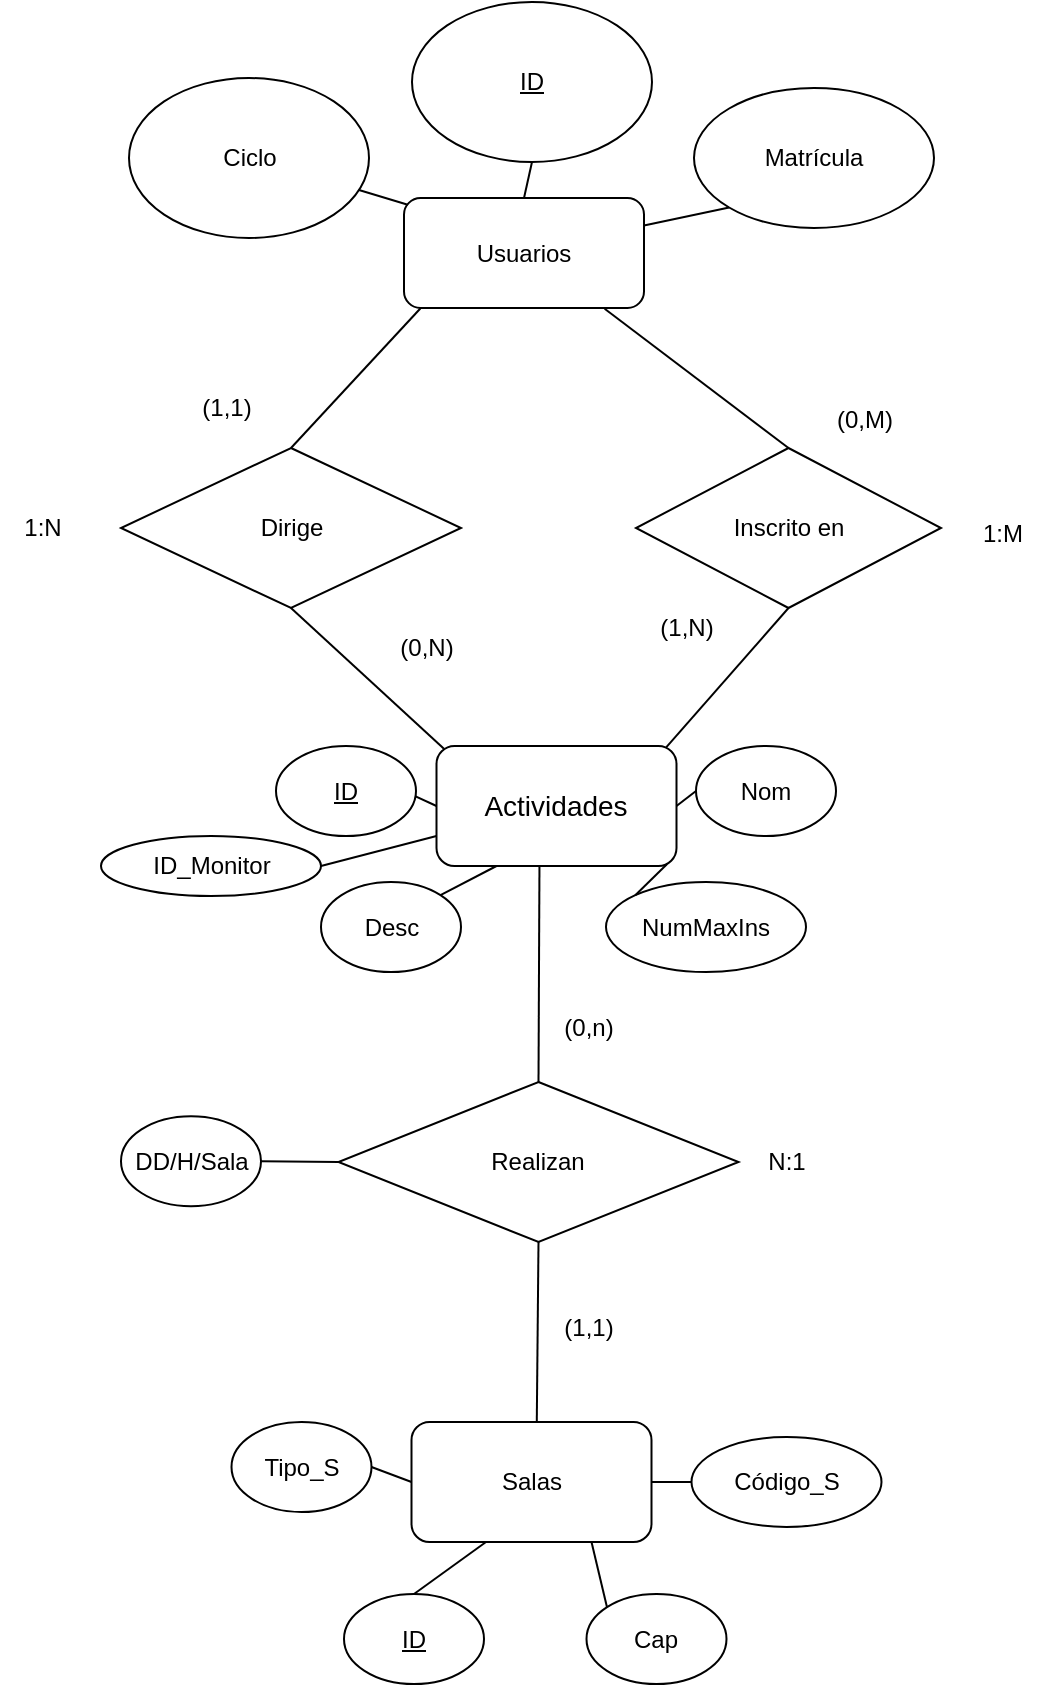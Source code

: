<mxfile version="26.1.3">
  <diagram name="Página-1" id="ral7cxmUA2murKZYN2fO">
    <mxGraphModel grid="1" page="1" gridSize="10" guides="1" tooltips="1" connect="1" arrows="1" fold="1" pageScale="1" pageWidth="827" pageHeight="1169" math="0" shadow="0">
      <root>
        <mxCell id="0" />
        <mxCell id="1" parent="0" />
        <mxCell id="jeG6wxMHg7uKZulIMG_E-2" value="&lt;font&gt;&lt;u&gt;ID&lt;/u&gt;&lt;/font&gt;" style="ellipse;whiteSpace=wrap;html=1;strokeColor=default;" vertex="1" parent="1">
          <mxGeometry x="299" y="1196" width="70" height="45" as="geometry" />
        </mxCell>
        <mxCell id="jeG6wxMHg7uKZulIMG_E-3" value="Código_S" style="ellipse;whiteSpace=wrap;html=1;" vertex="1" parent="1">
          <mxGeometry x="472.75" y="1117.5" width="95" height="45" as="geometry" />
        </mxCell>
        <mxCell id="jeG6wxMHg7uKZulIMG_E-4" value="Tipo_S" style="ellipse;whiteSpace=wrap;html=1;" vertex="1" parent="1">
          <mxGeometry x="242.75" y="1110" width="70" height="45" as="geometry" />
        </mxCell>
        <mxCell id="jeG6wxMHg7uKZulIMG_E-5" value="Cap" style="ellipse;whiteSpace=wrap;html=1;" vertex="1" parent="1">
          <mxGeometry x="420.25" y="1196" width="70" height="45" as="geometry" />
        </mxCell>
        <mxCell id="jeG6wxMHg7uKZulIMG_E-7" value="&lt;u&gt;ID&lt;/u&gt;" style="ellipse;whiteSpace=wrap;html=1;" vertex="1" parent="1">
          <mxGeometry x="265" y="772" width="70" height="45" as="geometry" />
        </mxCell>
        <mxCell id="jeG6wxMHg7uKZulIMG_E-8" value="DD/H/Sala" style="ellipse;whiteSpace=wrap;html=1;" vertex="1" parent="1">
          <mxGeometry x="187.5" y="957.08" width="70" height="45" as="geometry" />
        </mxCell>
        <mxCell id="jeG6wxMHg7uKZulIMG_E-9" value="NumMaxIns" style="ellipse;whiteSpace=wrap;html=1;" vertex="1" parent="1">
          <mxGeometry x="430" y="840" width="100" height="45" as="geometry" />
        </mxCell>
        <mxCell id="jeG6wxMHg7uKZulIMG_E-10" value="Desc" style="ellipse;whiteSpace=wrap;html=1;" vertex="1" parent="1">
          <mxGeometry x="287.5" y="840" width="70" height="45" as="geometry" />
        </mxCell>
        <mxCell id="jeG6wxMHg7uKZulIMG_E-13" value="Nom" style="ellipse;whiteSpace=wrap;html=1;" vertex="1" parent="1">
          <mxGeometry x="475" y="772" width="70" height="45" as="geometry" />
        </mxCell>
        <mxCell id="xQfsUMhxnL9DLXqVLIj6-1" value="Usuarios" style="rounded=1;whiteSpace=wrap;html=1;" vertex="1" parent="1">
          <mxGeometry x="329" y="498" width="120" height="55" as="geometry" />
        </mxCell>
        <mxCell id="xQfsUMhxnL9DLXqVLIj6-2" value="Ciclo" style="ellipse;whiteSpace=wrap;html=1;" vertex="1" parent="1">
          <mxGeometry x="191.5" y="438" width="120" height="80" as="geometry" />
        </mxCell>
        <mxCell id="xQfsUMhxnL9DLXqVLIj6-3" value="Matrícula" style="ellipse;whiteSpace=wrap;html=1;" vertex="1" parent="1">
          <mxGeometry x="474" y="443" width="120" height="70" as="geometry" />
        </mxCell>
        <mxCell id="xQfsUMhxnL9DLXqVLIj6-4" value="&lt;u&gt;ID&lt;/u&gt;" style="ellipse;whiteSpace=wrap;html=1;" vertex="1" parent="1">
          <mxGeometry x="333" y="400" width="120" height="80" as="geometry" />
        </mxCell>
        <mxCell id="GX7gcYCu6-iP_hDTX00v-15" value="Dirige" style="rhombus;whiteSpace=wrap;html=1;" vertex="1" parent="1">
          <mxGeometry x="187.5" y="623" width="170" height="80" as="geometry" />
        </mxCell>
        <mxCell id="GX7gcYCu6-iP_hDTX00v-17" value="Inscrito en" style="rhombus;whiteSpace=wrap;html=1;" vertex="1" parent="1">
          <mxGeometry x="445" y="623" width="152.5" height="80" as="geometry" />
        </mxCell>
        <mxCell id="_sEk2MZ4Kf5niJA4BnFR-5" value="Realizan" style="rhombus;whiteSpace=wrap;html=1;" vertex="1" parent="1">
          <mxGeometry x="296.25" y="940" width="200" height="80" as="geometry" />
        </mxCell>
        <mxCell id="jeG6wxMHg7uKZulIMG_E-6" value="&lt;font style=&quot;font-size: 14px;&quot;&gt;Actividades&lt;/font&gt;" style="rounded=1;whiteSpace=wrap;html=1;" vertex="1" parent="1">
          <mxGeometry x="345.25" y="772" width="120" height="60" as="geometry" />
        </mxCell>
        <mxCell id="jeG6wxMHg7uKZulIMG_E-1" value="Salas" style="rounded=1;whiteSpace=wrap;html=1;" vertex="1" parent="1">
          <mxGeometry x="332.75" y="1110" width="120" height="60" as="geometry" />
        </mxCell>
        <mxCell id="_sEk2MZ4Kf5niJA4BnFR-14" value="" style="endArrow=none;html=1;rounded=0;exitX=0.5;exitY=0;exitDx=0;exitDy=0;entryX=0.068;entryY=1.005;entryDx=0;entryDy=0;entryPerimeter=0;" edge="1" parent="1" source="GX7gcYCu6-iP_hDTX00v-15" target="xQfsUMhxnL9DLXqVLIj6-1">
          <mxGeometry width="50" height="50" relative="1" as="geometry">
            <mxPoint x="410" y="650" as="sourcePoint" />
            <mxPoint x="310" y="560" as="targetPoint" />
          </mxGeometry>
        </mxCell>
        <mxCell id="_sEk2MZ4Kf5niJA4BnFR-15" value="" style="endArrow=none;html=1;rounded=0;exitX=0.5;exitY=0;exitDx=0;exitDy=0;entryX=0.836;entryY=1.007;entryDx=0;entryDy=0;entryPerimeter=0;" edge="1" parent="1" source="GX7gcYCu6-iP_hDTX00v-17" target="xQfsUMhxnL9DLXqVLIj6-1">
          <mxGeometry width="50" height="50" relative="1" as="geometry">
            <mxPoint x="500" y="640" as="sourcePoint" />
            <mxPoint x="430" y="560" as="targetPoint" />
          </mxGeometry>
        </mxCell>
        <mxCell id="_sEk2MZ4Kf5niJA4BnFR-22" value="" style="endArrow=none;html=1;rounded=0;entryX=0.5;entryY=1;entryDx=0;entryDy=0;exitX=0.031;exitY=0.023;exitDx=0;exitDy=0;exitPerimeter=0;" edge="1" parent="1" source="jeG6wxMHg7uKZulIMG_E-6" target="GX7gcYCu6-iP_hDTX00v-15">
          <mxGeometry width="50" height="50" relative="1" as="geometry">
            <mxPoint x="440" y="770" as="sourcePoint" />
            <mxPoint x="490" y="720" as="targetPoint" />
          </mxGeometry>
        </mxCell>
        <mxCell id="_sEk2MZ4Kf5niJA4BnFR-23" value="" style="endArrow=none;html=1;rounded=0;entryX=0.5;entryY=1;entryDx=0;entryDy=0;exitX=0.957;exitY=0.012;exitDx=0;exitDy=0;exitPerimeter=0;" edge="1" parent="1" source="jeG6wxMHg7uKZulIMG_E-6" target="GX7gcYCu6-iP_hDTX00v-17">
          <mxGeometry width="50" height="50" relative="1" as="geometry">
            <mxPoint x="440" y="770" as="sourcePoint" />
            <mxPoint x="490" y="720" as="targetPoint" />
          </mxGeometry>
        </mxCell>
        <mxCell id="_sEk2MZ4Kf5niJA4BnFR-24" value="" style="endArrow=none;html=1;rounded=0;entryX=0.429;entryY=1;entryDx=0;entryDy=0;exitX=0.5;exitY=0;exitDx=0;exitDy=0;entryPerimeter=0;" edge="1" parent="1" source="_sEk2MZ4Kf5niJA4BnFR-5" target="jeG6wxMHg7uKZulIMG_E-6">
          <mxGeometry width="50" height="50" relative="1" as="geometry">
            <mxPoint x="440" y="900" as="sourcePoint" />
            <mxPoint x="490" y="850" as="targetPoint" />
          </mxGeometry>
        </mxCell>
        <mxCell id="_sEk2MZ4Kf5niJA4BnFR-25" value="" style="endArrow=none;html=1;rounded=0;entryX=0.5;entryY=1;entryDx=0;entryDy=0;exitX=0.522;exitY=0.001;exitDx=0;exitDy=0;exitPerimeter=0;" edge="1" parent="1" source="jeG6wxMHg7uKZulIMG_E-1" target="_sEk2MZ4Kf5niJA4BnFR-5">
          <mxGeometry width="50" height="50" relative="1" as="geometry">
            <mxPoint x="440" y="1090" as="sourcePoint" />
            <mxPoint x="490" y="1040" as="targetPoint" />
          </mxGeometry>
        </mxCell>
        <mxCell id="_sEk2MZ4Kf5niJA4BnFR-26" value="(1,1)" style="text;html=1;align=center;verticalAlign=middle;resizable=0;points=[];autosize=1;strokeColor=none;fillColor=none;" vertex="1" parent="1">
          <mxGeometry x="395.5" y="1048" width="50" height="30" as="geometry" />
        </mxCell>
        <mxCell id="_sEk2MZ4Kf5niJA4BnFR-28" value="(0,n)" style="text;html=1;align=center;verticalAlign=middle;resizable=0;points=[];autosize=1;strokeColor=none;fillColor=none;" vertex="1" parent="1">
          <mxGeometry x="395.5" y="898" width="50" height="30" as="geometry" />
        </mxCell>
        <mxCell id="_sEk2MZ4Kf5niJA4BnFR-29" value="N:1" style="text;html=1;align=center;verticalAlign=middle;resizable=0;points=[];autosize=1;strokeColor=none;fillColor=none;" vertex="1" parent="1">
          <mxGeometry x="500" y="965" width="40" height="30" as="geometry" />
        </mxCell>
        <mxCell id="_sEk2MZ4Kf5niJA4BnFR-30" value="(0,N)" style="text;html=1;align=center;verticalAlign=middle;resizable=0;points=[];autosize=1;strokeColor=none;fillColor=none;" vertex="1" parent="1">
          <mxGeometry x="315" y="708" width="50" height="30" as="geometry" />
        </mxCell>
        <mxCell id="_sEk2MZ4Kf5niJA4BnFR-31" value="(1,1)" style="text;html=1;align=center;verticalAlign=middle;resizable=0;points=[];autosize=1;strokeColor=none;fillColor=none;" vertex="1" parent="1">
          <mxGeometry x="215" y="588" width="50" height="30" as="geometry" />
        </mxCell>
        <mxCell id="_sEk2MZ4Kf5niJA4BnFR-32" value="1:N" style="text;html=1;align=center;verticalAlign=middle;resizable=0;points=[];autosize=1;strokeColor=none;fillColor=none;" vertex="1" parent="1">
          <mxGeometry x="127.5" y="648" width="40" height="30" as="geometry" />
        </mxCell>
        <mxCell id="_sEk2MZ4Kf5niJA4BnFR-33" value="(1,N)" style="text;html=1;align=center;verticalAlign=middle;resizable=0;points=[];autosize=1;strokeColor=none;fillColor=none;" vertex="1" parent="1">
          <mxGeometry x="445" y="698" width="50" height="30" as="geometry" />
        </mxCell>
        <mxCell id="_sEk2MZ4Kf5niJA4BnFR-34" value="(0,M)" style="text;html=1;align=center;verticalAlign=middle;resizable=0;points=[];autosize=1;strokeColor=none;fillColor=none;" vertex="1" parent="1">
          <mxGeometry x="533.5" y="594" width="50" height="30" as="geometry" />
        </mxCell>
        <mxCell id="_sEk2MZ4Kf5niJA4BnFR-35" value="1:M" style="text;html=1;align=center;verticalAlign=middle;resizable=0;points=[];autosize=1;strokeColor=none;fillColor=none;" vertex="1" parent="1">
          <mxGeometry x="607.5" y="651" width="40" height="30" as="geometry" />
        </mxCell>
        <mxCell id="j4U6q4avKXnPzG7Y78zl-1" value="" style="endArrow=none;html=1;rounded=0;exitX=1;exitY=0.5;exitDx=0;exitDy=0;entryX=0;entryY=0.5;entryDx=0;entryDy=0;" edge="1" parent="1" source="jeG6wxMHg7uKZulIMG_E-8" target="_sEk2MZ4Kf5niJA4BnFR-5">
          <mxGeometry width="50" height="50" relative="1" as="geometry">
            <mxPoint x="270" y="992.08" as="sourcePoint" />
            <mxPoint x="290" y="970" as="targetPoint" />
          </mxGeometry>
        </mxCell>
        <mxCell id="j4U6q4avKXnPzG7Y78zl-2" style="edgeStyle=orthogonalEdgeStyle;rounded=0;orthogonalLoop=1;jettySize=auto;html=1;exitX=0.5;exitY=1;exitDx=0;exitDy=0;" edge="1" parent="1" source="jeG6wxMHg7uKZulIMG_E-8" target="jeG6wxMHg7uKZulIMG_E-8">
          <mxGeometry relative="1" as="geometry" />
        </mxCell>
        <mxCell id="j4U6q4avKXnPzG7Y78zl-4" value="" style="endArrow=none;html=1;rounded=0;exitX=0.016;exitY=0.061;exitDx=0;exitDy=0;exitPerimeter=0;" edge="1" parent="1" source="xQfsUMhxnL9DLXqVLIj6-1" target="xQfsUMhxnL9DLXqVLIj6-2">
          <mxGeometry width="50" height="50" relative="1" as="geometry">
            <mxPoint x="320" y="500" as="sourcePoint" />
            <mxPoint x="312.75" y="490" as="targetPoint" />
          </mxGeometry>
        </mxCell>
        <mxCell id="j4U6q4avKXnPzG7Y78zl-5" value="" style="endArrow=none;html=1;rounded=0;entryX=0.5;entryY=1;entryDx=0;entryDy=0;exitX=0.5;exitY=0;exitDx=0;exitDy=0;" edge="1" parent="1" source="xQfsUMhxnL9DLXqVLIj6-1" target="xQfsUMhxnL9DLXqVLIj6-4">
          <mxGeometry width="50" height="50" relative="1" as="geometry">
            <mxPoint x="380" y="530" as="sourcePoint" />
            <mxPoint x="430" y="480" as="targetPoint" />
          </mxGeometry>
        </mxCell>
        <mxCell id="j4U6q4avKXnPzG7Y78zl-6" value="" style="endArrow=none;html=1;rounded=0;exitX=1;exitY=0.25;exitDx=0;exitDy=0;entryX=0;entryY=1;entryDx=0;entryDy=0;" edge="1" parent="1" source="xQfsUMhxnL9DLXqVLIj6-1" target="xQfsUMhxnL9DLXqVLIj6-3">
          <mxGeometry width="50" height="50" relative="1" as="geometry">
            <mxPoint x="460" y="510" as="sourcePoint" />
            <mxPoint x="500" y="480" as="targetPoint" />
          </mxGeometry>
        </mxCell>
        <mxCell id="j4U6q4avKXnPzG7Y78zl-7" value="" style="endArrow=none;html=1;rounded=0;exitX=0.997;exitY=0.56;exitDx=0;exitDy=0;exitPerimeter=0;entryX=0;entryY=0.5;entryDx=0;entryDy=0;" edge="1" parent="1" source="jeG6wxMHg7uKZulIMG_E-7" target="jeG6wxMHg7uKZulIMG_E-6">
          <mxGeometry width="50" height="50" relative="1" as="geometry">
            <mxPoint x="370" y="840" as="sourcePoint" />
            <mxPoint x="420" y="790" as="targetPoint" />
          </mxGeometry>
        </mxCell>
        <mxCell id="j4U6q4avKXnPzG7Y78zl-8" value="" style="endArrow=none;html=1;rounded=0;exitX=1;exitY=0;exitDx=0;exitDy=0;entryX=0.25;entryY=1;entryDx=0;entryDy=0;" edge="1" parent="1" source="jeG6wxMHg7uKZulIMG_E-10" target="jeG6wxMHg7uKZulIMG_E-6">
          <mxGeometry width="50" height="50" relative="1" as="geometry">
            <mxPoint x="360" y="860" as="sourcePoint" />
            <mxPoint x="410" y="810" as="targetPoint" />
          </mxGeometry>
        </mxCell>
        <mxCell id="j4U6q4avKXnPzG7Y78zl-9" value="" style="endArrow=none;html=1;rounded=0;exitX=0;exitY=0;exitDx=0;exitDy=0;entryX=0.961;entryY=0.984;entryDx=0;entryDy=0;entryPerimeter=0;" edge="1" parent="1" source="jeG6wxMHg7uKZulIMG_E-9" target="jeG6wxMHg7uKZulIMG_E-6">
          <mxGeometry width="50" height="50" relative="1" as="geometry">
            <mxPoint x="450" y="860" as="sourcePoint" />
            <mxPoint x="500" y="810" as="targetPoint" />
          </mxGeometry>
        </mxCell>
        <mxCell id="j4U6q4avKXnPzG7Y78zl-10" value="" style="endArrow=none;html=1;rounded=0;exitX=1;exitY=0.5;exitDx=0;exitDy=0;entryX=0;entryY=0.5;entryDx=0;entryDy=0;" edge="1" parent="1" source="jeG6wxMHg7uKZulIMG_E-6" target="jeG6wxMHg7uKZulIMG_E-13">
          <mxGeometry width="50" height="50" relative="1" as="geometry">
            <mxPoint x="450" y="840" as="sourcePoint" />
            <mxPoint x="500" y="790" as="targetPoint" />
          </mxGeometry>
        </mxCell>
        <mxCell id="j4U6q4avKXnPzG7Y78zl-11" value="" style="endArrow=none;html=1;rounded=0;exitX=1;exitY=0.5;exitDx=0;exitDy=0;entryX=0;entryY=0.5;entryDx=0;entryDy=0;" edge="1" parent="1" source="jeG6wxMHg7uKZulIMG_E-4" target="jeG6wxMHg7uKZulIMG_E-1">
          <mxGeometry width="50" height="50" relative="1" as="geometry">
            <mxPoint x="400" y="1170" as="sourcePoint" />
            <mxPoint x="450" y="1120" as="targetPoint" />
          </mxGeometry>
        </mxCell>
        <mxCell id="j4U6q4avKXnPzG7Y78zl-12" value="" style="endArrow=none;html=1;rounded=0;exitX=0.5;exitY=0;exitDx=0;exitDy=0;" edge="1" parent="1" source="jeG6wxMHg7uKZulIMG_E-2">
          <mxGeometry width="50" height="50" relative="1" as="geometry">
            <mxPoint x="350" y="1180" as="sourcePoint" />
            <mxPoint x="370" y="1170" as="targetPoint" />
          </mxGeometry>
        </mxCell>
        <mxCell id="j4U6q4avKXnPzG7Y78zl-13" value="" style="endArrow=none;html=1;rounded=0;exitX=0;exitY=0;exitDx=0;exitDy=0;entryX=0.75;entryY=1;entryDx=0;entryDy=0;" edge="1" parent="1" source="jeG6wxMHg7uKZulIMG_E-5" target="jeG6wxMHg7uKZulIMG_E-1">
          <mxGeometry width="50" height="50" relative="1" as="geometry">
            <mxPoint x="460" y="1200" as="sourcePoint" />
            <mxPoint x="510" y="1150" as="targetPoint" />
          </mxGeometry>
        </mxCell>
        <mxCell id="j4U6q4avKXnPzG7Y78zl-14" value="" style="endArrow=none;html=1;rounded=0;exitX=1;exitY=0.5;exitDx=0;exitDy=0;entryX=0;entryY=0.5;entryDx=0;entryDy=0;" edge="1" parent="1" source="jeG6wxMHg7uKZulIMG_E-1" target="jeG6wxMHg7uKZulIMG_E-3">
          <mxGeometry width="50" height="50" relative="1" as="geometry">
            <mxPoint x="460" y="1200" as="sourcePoint" />
            <mxPoint x="470" y="1150" as="targetPoint" />
          </mxGeometry>
        </mxCell>
        <mxCell id="OsqSOEb2yPT8V0qhrlLH-1" value="ID_Monitor" style="ellipse;whiteSpace=wrap;html=1;" vertex="1" parent="1">
          <mxGeometry x="177.5" y="817" width="110" height="30" as="geometry" />
        </mxCell>
        <mxCell id="OsqSOEb2yPT8V0qhrlLH-2" value="" style="endArrow=none;html=1;rounded=0;exitX=1;exitY=0.5;exitDx=0;exitDy=0;entryX=0;entryY=0.75;entryDx=0;entryDy=0;" edge="1" parent="1" source="OsqSOEb2yPT8V0qhrlLH-1" target="jeG6wxMHg7uKZulIMG_E-6">
          <mxGeometry width="50" height="50" relative="1" as="geometry">
            <mxPoint x="480" y="820" as="sourcePoint" />
            <mxPoint x="530" y="770" as="targetPoint" />
          </mxGeometry>
        </mxCell>
      </root>
    </mxGraphModel>
  </diagram>
</mxfile>
